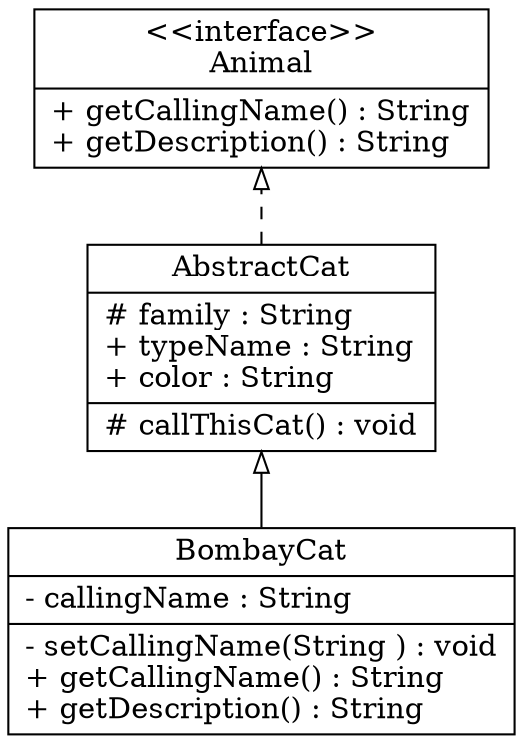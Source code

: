 digraph example { 
rankdir=BT;
Animal [
shape="record",
label = "{\<\<interface\>\>\nAnimal| + getCallingName() : String\l+ getDescription() : String\l}"
];

AbstractCat [
shape="record",
label = "{AbstractCat| # family : String\l+ typeName : String\l+ color : String\l|# callThisCat() : void\l}"
];

BombayCat [
shape="record",
label = "{BombayCat| - callingName : String\l|- setCallingName(String ) : void\l+ getCallingName() : String\l+ getDescription() : String\l}"
];

//begins writing relations
BombayCat -> AbstractCat [arrowhead="onormal"];
AbstractCat -> Animal [arrowhead="onormal", style="dashed"];}